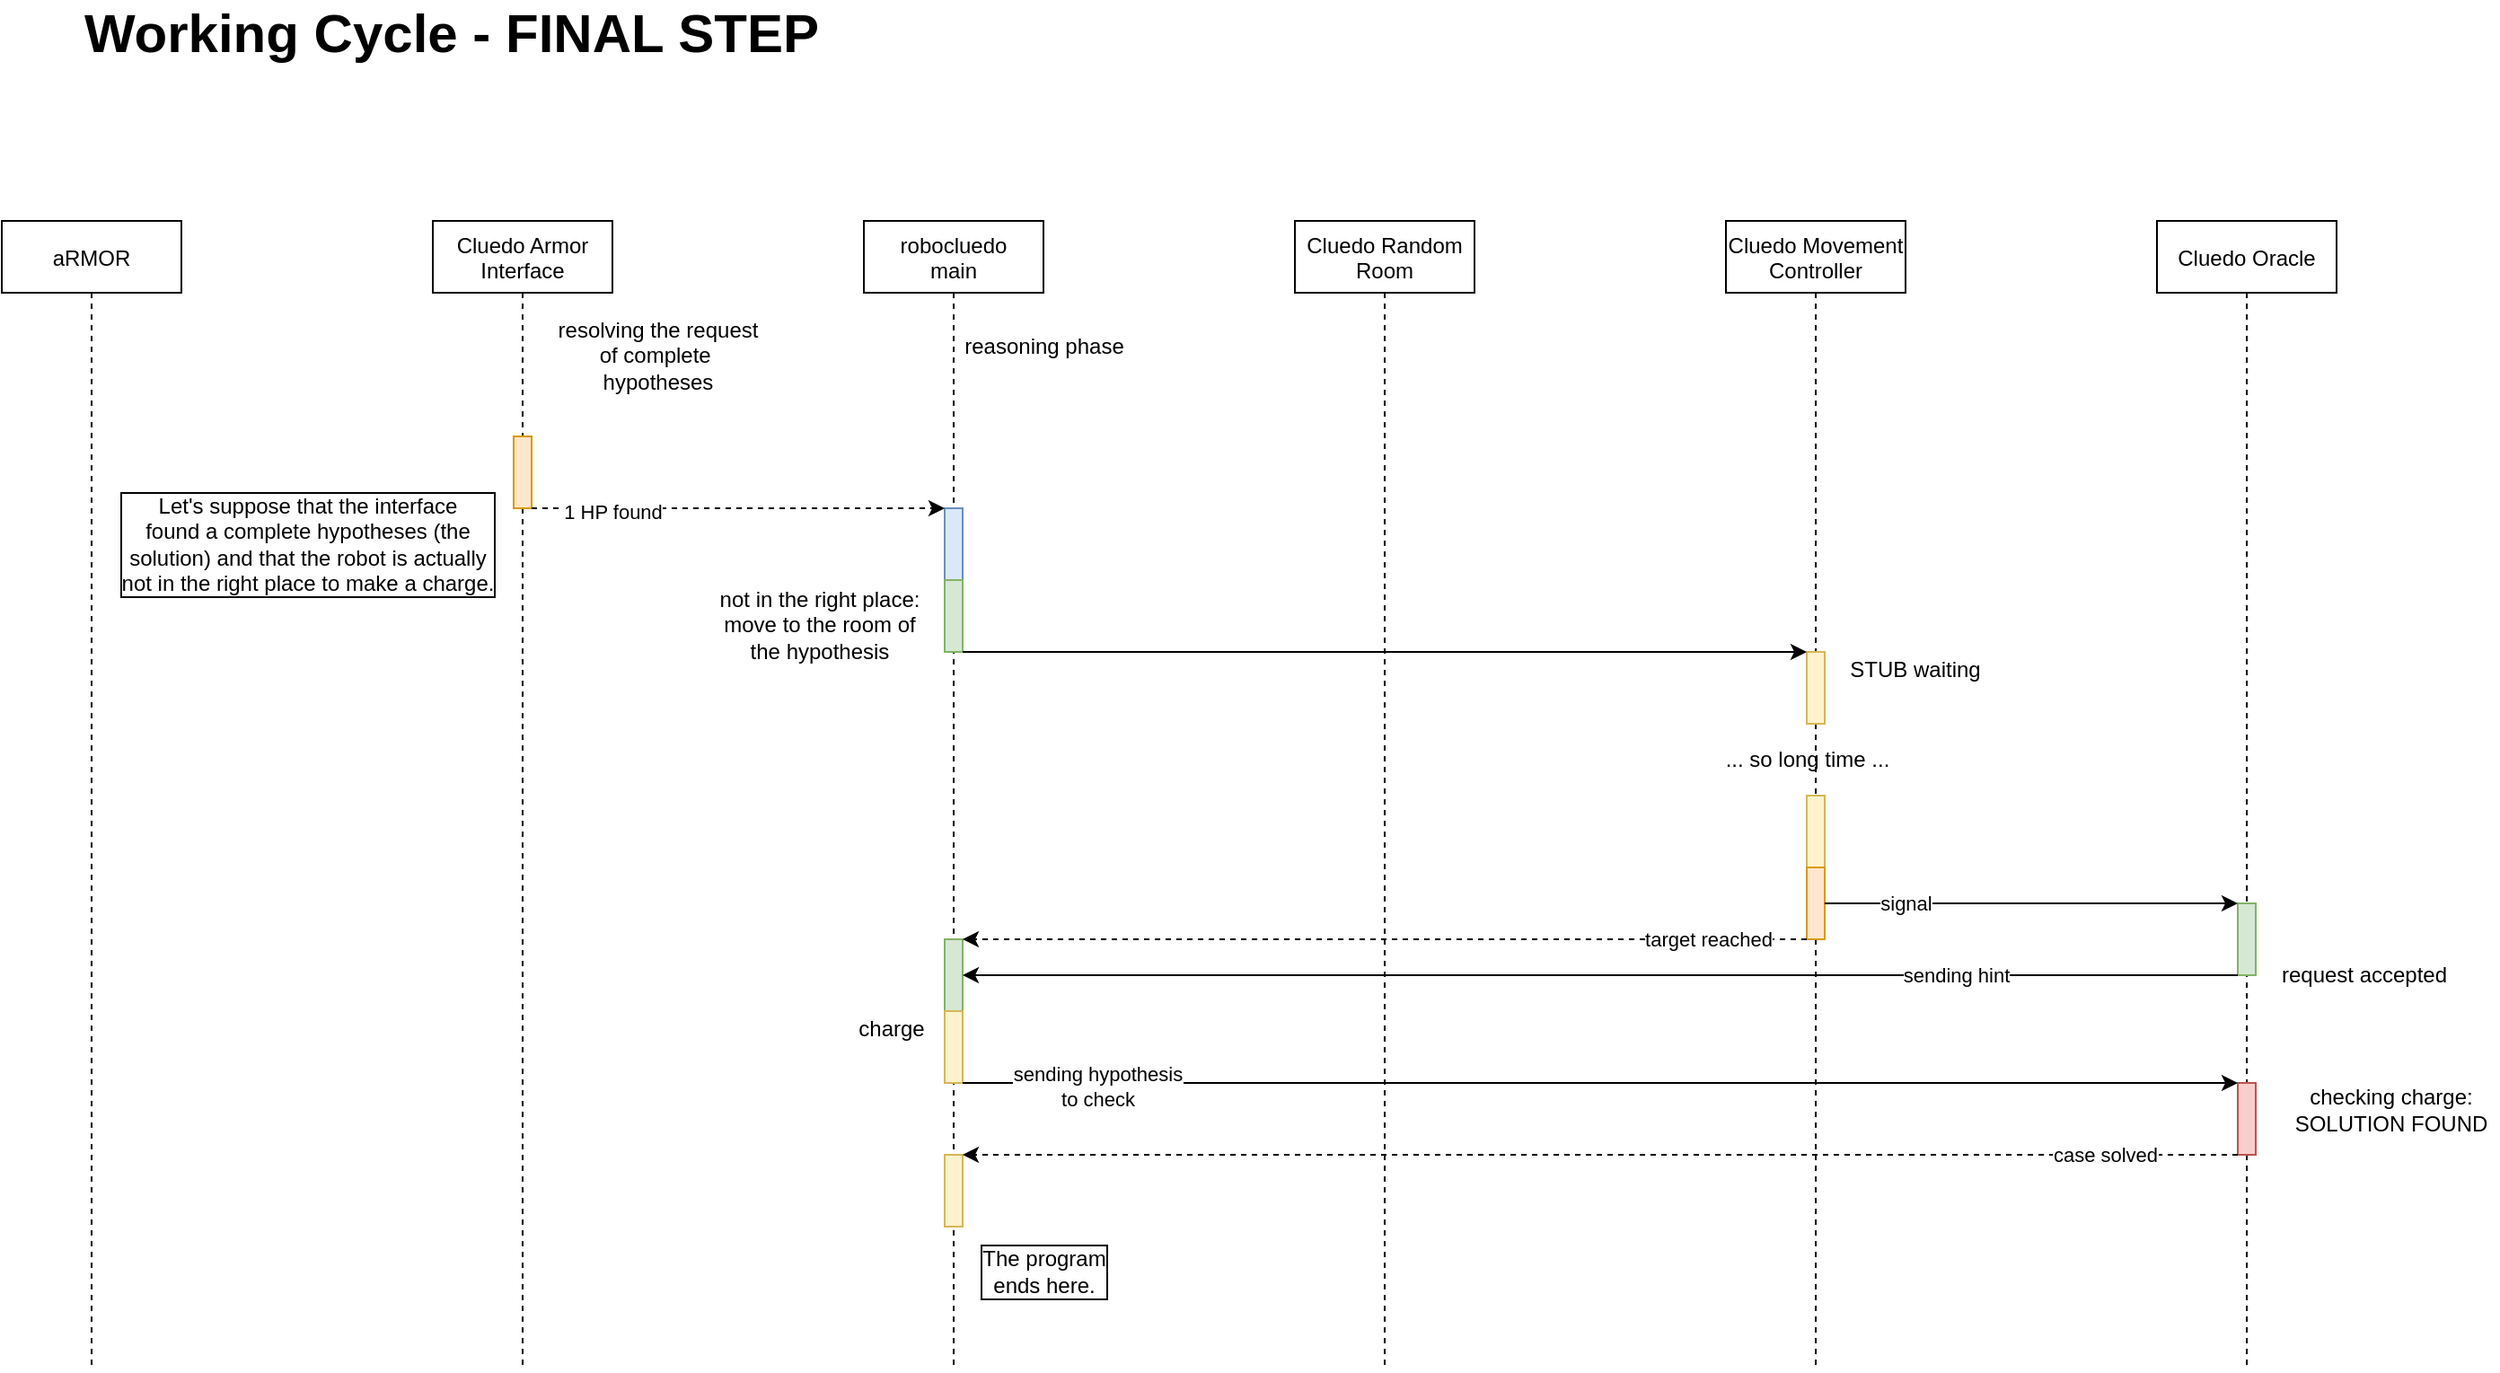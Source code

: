 <mxfile scale="1" border="50" version="15.4.0" type="device"><diagram id="q3TcRZ_yswRQsIeiTCvA" name="Page-2"><mxGraphModel dx="2370" dy="1357" grid="1" gridSize="10" guides="1" tooltips="1" connect="1" arrows="1" fold="1" page="1" pageScale="1" pageWidth="827" pageHeight="1169" math="0" shadow="0"><root><mxCell id="z6eW_xWYdL-TAqI3r9mg-0"/><mxCell id="z6eW_xWYdL-TAqI3r9mg-1" parent="z6eW_xWYdL-TAqI3r9mg-0"/><mxCell id="z6eW_xWYdL-TAqI3r9mg-2" value="aRMOR" style="shape=umlLifeline;perimeter=lifelinePerimeter;container=1;collapsible=0;recursiveResize=0;rounded=0;shadow=0;strokeWidth=1;" vertex="1" parent="z6eW_xWYdL-TAqI3r9mg-1"><mxGeometry x="160" y="200" width="100" height="640" as="geometry"/></mxCell><mxCell id="z6eW_xWYdL-TAqI3r9mg-7" value="Cluedo Armor&#10;Interface" style="shape=umlLifeline;perimeter=lifelinePerimeter;container=1;collapsible=0;recursiveResize=0;rounded=0;shadow=0;strokeWidth=1;" vertex="1" parent="z6eW_xWYdL-TAqI3r9mg-1"><mxGeometry x="400" y="200" width="100" height="640" as="geometry"/></mxCell><mxCell id="dfQ1vOHRGh5VnbX1xcZo-1" value="" style="html=1;points=[];perimeter=orthogonalPerimeter;rounded=0;labelBackgroundColor=default;fillColor=#ffe6cc;strokeColor=#d79b00;" vertex="1" parent="z6eW_xWYdL-TAqI3r9mg-7"><mxGeometry x="45" y="120" width="10" height="40" as="geometry"/></mxCell><mxCell id="z6eW_xWYdL-TAqI3r9mg-10" value="robocluedo&#10;main" style="shape=umlLifeline;perimeter=lifelinePerimeter;container=1;collapsible=0;recursiveResize=0;rounded=0;shadow=0;strokeWidth=1;" vertex="1" parent="z6eW_xWYdL-TAqI3r9mg-1"><mxGeometry x="640" y="200" width="100" height="640" as="geometry"/></mxCell><mxCell id="dfQ1vOHRGh5VnbX1xcZo-2" value="" style="html=1;points=[];perimeter=orthogonalPerimeter;rounded=0;labelBackgroundColor=default;fillColor=#dae8fc;strokeColor=#6c8ebf;" vertex="1" parent="z6eW_xWYdL-TAqI3r9mg-10"><mxGeometry x="45" y="160" width="10" height="40" as="geometry"/></mxCell><mxCell id="dfQ1vOHRGh5VnbX1xcZo-3" value="" style="html=1;points=[];perimeter=orthogonalPerimeter;rounded=0;labelBackgroundColor=default;fillColor=#d5e8d4;strokeColor=#82b366;" vertex="1" parent="z6eW_xWYdL-TAqI3r9mg-10"><mxGeometry x="45" y="200" width="10" height="40" as="geometry"/></mxCell><mxCell id="dfQ1vOHRGh5VnbX1xcZo-23" value="" style="html=1;points=[];perimeter=orthogonalPerimeter;rounded=0;labelBackgroundColor=default;fillColor=#d5e8d4;strokeColor=#82b366;" vertex="1" parent="z6eW_xWYdL-TAqI3r9mg-10"><mxGeometry x="45" y="400" width="10" height="40" as="geometry"/></mxCell><mxCell id="dfQ1vOHRGh5VnbX1xcZo-28" value="" style="html=1;points=[];perimeter=orthogonalPerimeter;rounded=0;labelBackgroundColor=default;fillColor=#fff2cc;strokeColor=#d6b656;" vertex="1" parent="z6eW_xWYdL-TAqI3r9mg-10"><mxGeometry x="45" y="440" width="10" height="40" as="geometry"/></mxCell><mxCell id="dfQ1vOHRGh5VnbX1xcZo-29" value="charge" style="text;html=1;align=center;verticalAlign=middle;resizable=0;points=[];autosize=1;strokeColor=none;fillColor=none;" vertex="1" parent="z6eW_xWYdL-TAqI3r9mg-10"><mxGeometry x="-10" y="440" width="50" height="20" as="geometry"/></mxCell><mxCell id="dfQ1vOHRGh5VnbX1xcZo-34" value="" style="html=1;points=[];perimeter=orthogonalPerimeter;rounded=0;labelBackgroundColor=default;fillColor=#fff2cc;strokeColor=#d6b656;" vertex="1" parent="z6eW_xWYdL-TAqI3r9mg-10"><mxGeometry x="45" y="520" width="10" height="40" as="geometry"/></mxCell><mxCell id="z6eW_xWYdL-TAqI3r9mg-13" value="Cluedo Movement&#10;Controller" style="shape=umlLifeline;perimeter=lifelinePerimeter;container=1;collapsible=0;recursiveResize=0;rounded=0;shadow=0;strokeWidth=1;" vertex="1" parent="z6eW_xWYdL-TAqI3r9mg-1"><mxGeometry x="1120" y="200" width="100" height="640" as="geometry"/></mxCell><mxCell id="dfQ1vOHRGh5VnbX1xcZo-4" value="" style="html=1;points=[];perimeter=orthogonalPerimeter;rounded=0;labelBackgroundColor=default;fillColor=#fff2cc;strokeColor=#d6b656;" vertex="1" parent="z6eW_xWYdL-TAqI3r9mg-13"><mxGeometry x="45" y="240" width="10" height="40" as="geometry"/></mxCell><mxCell id="dfQ1vOHRGh5VnbX1xcZo-5" value="... so long time ..." style="text;html=1;align=center;verticalAlign=middle;resizable=0;points=[];autosize=1;strokeColor=none;fillColor=none;" vertex="1" parent="z6eW_xWYdL-TAqI3r9mg-13"><mxGeometry x="-10" y="290" width="110" height="20" as="geometry"/></mxCell><mxCell id="dfQ1vOHRGh5VnbX1xcZo-6" value="" style="html=1;points=[];perimeter=orthogonalPerimeter;rounded=0;labelBackgroundColor=default;fillColor=#fff2cc;strokeColor=#d6b656;" vertex="1" parent="z6eW_xWYdL-TAqI3r9mg-13"><mxGeometry x="45" y="320" width="10" height="40" as="geometry"/></mxCell><mxCell id="dfQ1vOHRGh5VnbX1xcZo-17" value="" style="html=1;points=[];perimeter=orthogonalPerimeter;rounded=0;labelBackgroundColor=default;fillColor=#ffe6cc;strokeColor=#d79b00;" vertex="1" parent="z6eW_xWYdL-TAqI3r9mg-13"><mxGeometry x="45" y="360" width="10" height="40" as="geometry"/></mxCell><mxCell id="z6eW_xWYdL-TAqI3r9mg-15" value="Cluedo Random &#10;Room" style="shape=umlLifeline;perimeter=lifelinePerimeter;container=1;collapsible=0;recursiveResize=0;rounded=0;shadow=0;strokeWidth=1;" vertex="1" parent="z6eW_xWYdL-TAqI3r9mg-1"><mxGeometry x="880" y="200" width="100" height="640" as="geometry"/></mxCell><mxCell id="z6eW_xWYdL-TAqI3r9mg-17" value="Cluedo Oracle" style="shape=umlLifeline;perimeter=lifelinePerimeter;container=1;collapsible=0;recursiveResize=0;rounded=0;shadow=0;strokeWidth=1;" vertex="1" parent="z6eW_xWYdL-TAqI3r9mg-1"><mxGeometry x="1360" y="200" width="100" height="640" as="geometry"/></mxCell><mxCell id="dfQ1vOHRGh5VnbX1xcZo-18" value="" style="html=1;points=[];perimeter=orthogonalPerimeter;rounded=0;labelBackgroundColor=default;fillColor=#d5e8d4;strokeColor=#82b366;" vertex="1" parent="z6eW_xWYdL-TAqI3r9mg-17"><mxGeometry x="45" y="380" width="10" height="40" as="geometry"/></mxCell><mxCell id="dfQ1vOHRGh5VnbX1xcZo-30" value="" style="html=1;points=[];perimeter=orthogonalPerimeter;rounded=0;labelBackgroundColor=default;fillColor=#f8cecc;strokeColor=#b85450;" vertex="1" parent="z6eW_xWYdL-TAqI3r9mg-17"><mxGeometry x="45" y="480" width="10" height="40" as="geometry"/></mxCell><mxCell id="z6eW_xWYdL-TAqI3r9mg-20" value="&lt;b&gt;&lt;font style=&quot;font-size: 30px&quot;&gt;Working Cycle - FINAL STEP&lt;/font&gt;&lt;/b&gt;" style="text;html=1;align=center;verticalAlign=middle;resizable=0;points=[];autosize=1;strokeColor=none;fillColor=none;" vertex="1" parent="z6eW_xWYdL-TAqI3r9mg-1"><mxGeometry x="200" y="80" width="420" height="30" as="geometry"/></mxCell><mxCell id="dfQ1vOHRGh5VnbX1xcZo-0" value="Let's suppose that the interface&lt;br&gt;found a complete hypotheses (the&lt;br&gt;solution) and that the robot is actually&lt;br&gt;not in the right place to make a charge." style="text;html=1;align=center;verticalAlign=middle;resizable=0;points=[];autosize=1;strokeColor=none;fillColor=none;labelBackgroundColor=default;labelBorderColor=#000000;" vertex="1" parent="z6eW_xWYdL-TAqI3r9mg-1"><mxGeometry x="220" y="350" width="220" height="60" as="geometry"/></mxCell><mxCell id="dfQ1vOHRGh5VnbX1xcZo-10" style="edgeStyle=orthogonalEdgeStyle;rounded=0;orthogonalLoop=1;jettySize=auto;html=1;dashed=1;" edge="1" parent="z6eW_xWYdL-TAqI3r9mg-1" source="dfQ1vOHRGh5VnbX1xcZo-1" target="dfQ1vOHRGh5VnbX1xcZo-2"><mxGeometry relative="1" as="geometry"><Array as="points"><mxPoint x="630" y="360"/><mxPoint x="630" y="360"/></Array></mxGeometry></mxCell><mxCell id="dfQ1vOHRGh5VnbX1xcZo-13" value="1 HP found" style="edgeLabel;html=1;align=center;verticalAlign=middle;resizable=0;points=[];" vertex="1" connectable="0" parent="dfQ1vOHRGh5VnbX1xcZo-10"><mxGeometry x="-0.863" y="-2" relative="1" as="geometry"><mxPoint x="29" as="offset"/></mxGeometry></mxCell><mxCell id="dfQ1vOHRGh5VnbX1xcZo-11" value="reasoning phase" style="text;html=1;align=center;verticalAlign=middle;resizable=0;points=[];autosize=1;strokeColor=none;fillColor=none;" vertex="1" parent="z6eW_xWYdL-TAqI3r9mg-1"><mxGeometry x="690" y="260" width="100" height="20" as="geometry"/></mxCell><mxCell id="dfQ1vOHRGh5VnbX1xcZo-12" value="resolving the request&lt;br&gt;of complete&amp;nbsp;&lt;br&gt;hypotheses" style="text;html=1;align=center;verticalAlign=middle;resizable=0;points=[];autosize=1;strokeColor=none;fillColor=none;" vertex="1" parent="z6eW_xWYdL-TAqI3r9mg-1"><mxGeometry x="460" y="250" width="130" height="50" as="geometry"/></mxCell><mxCell id="dfQ1vOHRGh5VnbX1xcZo-14" value="not in the right place:&lt;br&gt;move to the room of&lt;br&gt;the hypothesis" style="text;html=1;align=center;verticalAlign=middle;resizable=0;points=[];autosize=1;strokeColor=none;fillColor=none;" vertex="1" parent="z6eW_xWYdL-TAqI3r9mg-1"><mxGeometry x="550" y="400" width="130" height="50" as="geometry"/></mxCell><mxCell id="dfQ1vOHRGh5VnbX1xcZo-15" style="edgeStyle=orthogonalEdgeStyle;rounded=0;orthogonalLoop=1;jettySize=auto;html=1;" edge="1" parent="z6eW_xWYdL-TAqI3r9mg-1" source="dfQ1vOHRGh5VnbX1xcZo-3" target="dfQ1vOHRGh5VnbX1xcZo-4"><mxGeometry relative="1" as="geometry"><Array as="points"><mxPoint x="1050" y="440"/><mxPoint x="1050" y="440"/></Array></mxGeometry></mxCell><mxCell id="dfQ1vOHRGh5VnbX1xcZo-16" value="STUB waiting" style="text;html=1;align=center;verticalAlign=middle;resizable=0;points=[];autosize=1;strokeColor=none;fillColor=none;" vertex="1" parent="z6eW_xWYdL-TAqI3r9mg-1"><mxGeometry x="1180" y="440" width="90" height="20" as="geometry"/></mxCell><mxCell id="dfQ1vOHRGh5VnbX1xcZo-19" style="edgeStyle=orthogonalEdgeStyle;rounded=0;orthogonalLoop=1;jettySize=auto;html=1;" edge="1" parent="z6eW_xWYdL-TAqI3r9mg-1" source="dfQ1vOHRGh5VnbX1xcZo-17" target="dfQ1vOHRGh5VnbX1xcZo-18"><mxGeometry relative="1" as="geometry"><Array as="points"><mxPoint x="1350" y="580"/><mxPoint x="1350" y="580"/></Array></mxGeometry></mxCell><mxCell id="dfQ1vOHRGh5VnbX1xcZo-20" value="signal" style="edgeLabel;html=1;align=center;verticalAlign=middle;resizable=0;points=[];" vertex="1" connectable="0" parent="dfQ1vOHRGh5VnbX1xcZo-19"><mxGeometry x="0.306" y="1" relative="1" as="geometry"><mxPoint x="-105" y="1" as="offset"/></mxGeometry></mxCell><mxCell id="dfQ1vOHRGh5VnbX1xcZo-21" value="request accepted" style="text;html=1;align=center;verticalAlign=middle;resizable=0;points=[];autosize=1;strokeColor=none;fillColor=none;" vertex="1" parent="z6eW_xWYdL-TAqI3r9mg-1"><mxGeometry x="1420" y="610" width="110" height="20" as="geometry"/></mxCell><mxCell id="dfQ1vOHRGh5VnbX1xcZo-24" style="edgeStyle=orthogonalEdgeStyle;rounded=0;orthogonalLoop=1;jettySize=auto;html=1;dashed=1;" edge="1" parent="z6eW_xWYdL-TAqI3r9mg-1" source="dfQ1vOHRGh5VnbX1xcZo-17" target="dfQ1vOHRGh5VnbX1xcZo-23"><mxGeometry relative="1" as="geometry"><Array as="points"><mxPoint x="1060" y="600"/><mxPoint x="1060" y="600"/></Array></mxGeometry></mxCell><mxCell id="dfQ1vOHRGh5VnbX1xcZo-25" value="target reached" style="edgeLabel;html=1;align=center;verticalAlign=middle;resizable=0;points=[];" vertex="1" connectable="0" parent="dfQ1vOHRGh5VnbX1xcZo-24"><mxGeometry x="-0.32" y="2" relative="1" as="geometry"><mxPoint x="105" y="-2" as="offset"/></mxGeometry></mxCell><mxCell id="dfQ1vOHRGh5VnbX1xcZo-26" style="edgeStyle=orthogonalEdgeStyle;rounded=0;orthogonalLoop=1;jettySize=auto;html=1;" edge="1" parent="z6eW_xWYdL-TAqI3r9mg-1" source="dfQ1vOHRGh5VnbX1xcZo-18" target="dfQ1vOHRGh5VnbX1xcZo-23"><mxGeometry relative="1" as="geometry"><Array as="points"><mxPoint x="1230" y="620"/><mxPoint x="1230" y="620"/></Array></mxGeometry></mxCell><mxCell id="dfQ1vOHRGh5VnbX1xcZo-27" value="sending hint" style="edgeLabel;html=1;align=center;verticalAlign=middle;resizable=0;points=[];" vertex="1" connectable="0" parent="dfQ1vOHRGh5VnbX1xcZo-26"><mxGeometry x="-0.558" relative="1" as="geometry"><mxPoint as="offset"/></mxGeometry></mxCell><mxCell id="dfQ1vOHRGh5VnbX1xcZo-31" value="checking charge:&lt;br&gt;SOLUTION FOUND" style="text;html=1;align=center;verticalAlign=middle;resizable=0;points=[];autosize=1;strokeColor=none;fillColor=none;" vertex="1" parent="z6eW_xWYdL-TAqI3r9mg-1"><mxGeometry x="1430" y="680" width="120" height="30" as="geometry"/></mxCell><mxCell id="dfQ1vOHRGh5VnbX1xcZo-32" style="edgeStyle=orthogonalEdgeStyle;rounded=0;orthogonalLoop=1;jettySize=auto;html=1;" edge="1" parent="z6eW_xWYdL-TAqI3r9mg-1" source="dfQ1vOHRGh5VnbX1xcZo-28" target="dfQ1vOHRGh5VnbX1xcZo-30"><mxGeometry relative="1" as="geometry"><Array as="points"><mxPoint x="870" y="680"/><mxPoint x="870" y="680"/></Array></mxGeometry></mxCell><mxCell id="dfQ1vOHRGh5VnbX1xcZo-33" value="sending hypothesis&lt;br&gt;to check" style="edgeLabel;html=1;align=center;verticalAlign=middle;resizable=0;points=[];" vertex="1" connectable="0" parent="dfQ1vOHRGh5VnbX1xcZo-32"><mxGeometry x="-0.713" y="-2" relative="1" as="geometry"><mxPoint x="-27" as="offset"/></mxGeometry></mxCell><mxCell id="dfQ1vOHRGh5VnbX1xcZo-35" style="edgeStyle=orthogonalEdgeStyle;rounded=0;orthogonalLoop=1;jettySize=auto;html=1;dashed=1;" edge="1" parent="z6eW_xWYdL-TAqI3r9mg-1" source="dfQ1vOHRGh5VnbX1xcZo-30" target="dfQ1vOHRGh5VnbX1xcZo-34"><mxGeometry relative="1" as="geometry"><Array as="points"><mxPoint x="1230" y="720"/><mxPoint x="1230" y="720"/></Array></mxGeometry></mxCell><mxCell id="dfQ1vOHRGh5VnbX1xcZo-36" value="case solved" style="edgeLabel;html=1;align=center;verticalAlign=middle;resizable=0;points=[];" vertex="1" connectable="0" parent="dfQ1vOHRGh5VnbX1xcZo-35"><mxGeometry x="-0.629" relative="1" as="geometry"><mxPoint x="57" as="offset"/></mxGeometry></mxCell><mxCell id="dfQ1vOHRGh5VnbX1xcZo-37" value="The program&lt;br&gt;ends here." style="text;html=1;align=center;verticalAlign=middle;resizable=0;points=[];autosize=1;strokeColor=none;fillColor=none;labelBackgroundColor=default;labelBorderColor=#000000;" vertex="1" parent="z6eW_xWYdL-TAqI3r9mg-1"><mxGeometry x="700" y="770" width="80" height="30" as="geometry"/></mxCell></root></mxGraphModel></diagram></mxfile>